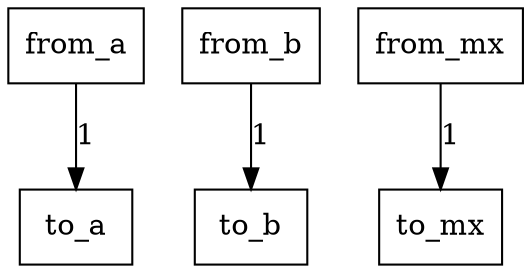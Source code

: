 digraph {
    graph [rankdir=TB
          ,bgcolor=transparent];
    node [shape=box
         ,fillcolor=white
         ,style=filled];
    0 [label=<from_a>];
    1 [label=<from_b>];
    2 [label=<from_mx>];
    3 [label=<to_a>];
    4 [label=<to_b>];
    5 [label=<to_mx>];
    0 -> 3 [label=1];
    1 -> 4 [label=1];
    2 -> 5 [label=1];
}